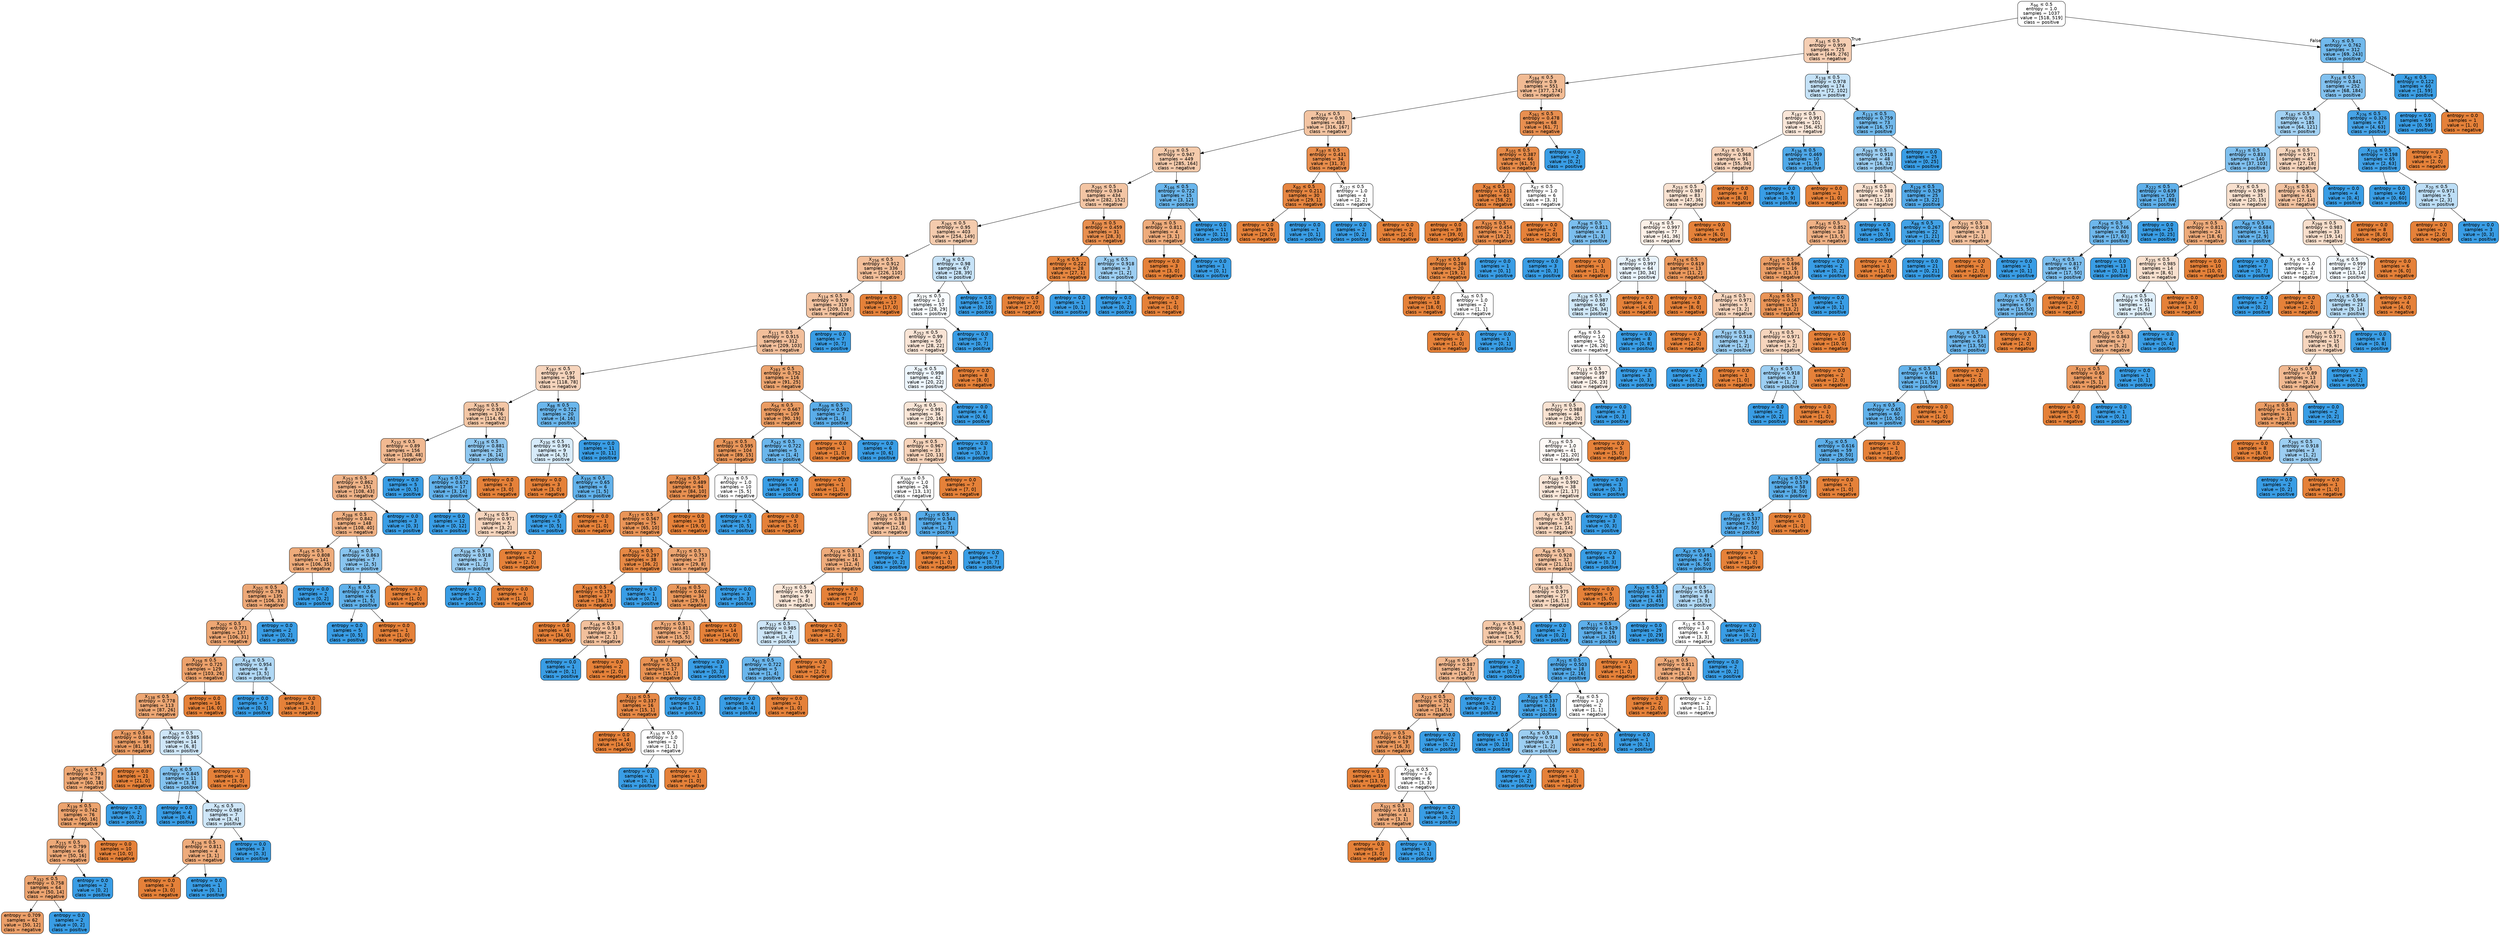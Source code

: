 digraph Tree {
node [shape=box, style="filled, rounded", color="black", fontname=helvetica] ;
edge [fontname=helvetica] ;
0 [label=<X<SUB>96</SUB> &le; 0.5<br/>entropy = 1.0<br/>samples = 1037<br/>value = [518, 519]<br/>class = positive>, fillcolor="#ffffff"] ;
1 [label=<X<SUB>341</SUB> &le; 0.5<br/>entropy = 0.959<br/>samples = 725<br/>value = [449, 276]<br/>class = negative>, fillcolor="#f5ceb3"] ;
0 -> 1 [labeldistance=2.5, labelangle=45, headlabel="True"] ;
2 [label=<X<SUB>184</SUB> &le; 0.5<br/>entropy = 0.9<br/>samples = 551<br/>value = [377, 174]<br/>class = negative>, fillcolor="#f1bb94"] ;
1 -> 2 ;
3 [label=<X<SUB>214</SUB> &le; 0.5<br/>entropy = 0.93<br/>samples = 483<br/>value = [316, 167]<br/>class = negative>, fillcolor="#f3c4a2"] ;
2 -> 3 ;
4 [label=<X<SUB>219</SUB> &le; 0.5<br/>entropy = 0.947<br/>samples = 449<br/>value = [285, 164]<br/>class = negative>, fillcolor="#f4caab"] ;
3 -> 4 ;
5 [label=<X<SUB>295</SUB> &le; 0.5<br/>entropy = 0.934<br/>samples = 434<br/>value = [282, 152]<br/>class = negative>, fillcolor="#f3c5a4"] ;
4 -> 5 ;
6 [label=<X<SUB>265</SUB> &le; 0.5<br/>entropy = 0.95<br/>samples = 403<br/>value = [254, 149]<br/>class = negative>, fillcolor="#f4cbad"] ;
5 -> 6 ;
7 [label=<X<SUB>256</SUB> &le; 0.5<br/>entropy = 0.912<br/>samples = 336<br/>value = [226, 110]<br/>class = negative>, fillcolor="#f2be99"] ;
6 -> 7 ;
8 [label=<X<SUB>114</SUB> &le; 0.5<br/>entropy = 0.929<br/>samples = 319<br/>value = [209, 110]<br/>class = negative>, fillcolor="#f3c3a1"] ;
7 -> 8 ;
9 [label=<X<SUB>111</SUB> &le; 0.5<br/>entropy = 0.915<br/>samples = 312<br/>value = [209, 103]<br/>class = negative>, fillcolor="#f2bf9b"] ;
8 -> 9 ;
10 [label=<X<SUB>187</SUB> &le; 0.5<br/>entropy = 0.97<br/>samples = 196<br/>value = [118, 78]<br/>class = negative>, fillcolor="#f6d4bc"] ;
9 -> 10 ;
11 [label=<X<SUB>260</SUB> &le; 0.5<br/>entropy = 0.936<br/>samples = 176<br/>value = [114, 62]<br/>class = negative>, fillcolor="#f3c6a5"] ;
10 -> 11 ;
12 [label=<X<SUB>232</SUB> &le; 0.5<br/>entropy = 0.89<br/>samples = 156<br/>value = [108, 48]<br/>class = negative>, fillcolor="#f1b991"] ;
11 -> 12 ;
13 [label=<X<SUB>253</SUB> &le; 0.5<br/>entropy = 0.862<br/>samples = 151<br/>value = [108, 43]<br/>class = negative>, fillcolor="#efb388"] ;
12 -> 13 ;
14 [label=<X<SUB>288</SUB> &le; 0.5<br/>entropy = 0.842<br/>samples = 148<br/>value = [108, 40]<br/>class = negative>, fillcolor="#efb082"] ;
13 -> 14 ;
15 [label=<X<SUB>145</SUB> &le; 0.5<br/>entropy = 0.808<br/>samples = 141<br/>value = [106, 35]<br/>class = negative>, fillcolor="#eeab7a"] ;
14 -> 15 ;
16 [label=<X<SUB>201</SUB> &le; 0.5<br/>entropy = 0.791<br/>samples = 139<br/>value = [106, 33]<br/>class = negative>, fillcolor="#eda877"] ;
15 -> 16 ;
17 [label=<X<SUB>202</SUB> &le; 0.5<br/>entropy = 0.771<br/>samples = 137<br/>value = [106, 31]<br/>class = negative>, fillcolor="#eda673"] ;
16 -> 17 ;
18 [label=<X<SUB>258</SUB> &le; 0.5<br/>entropy = 0.725<br/>samples = 129<br/>value = [103, 26]<br/>class = negative>, fillcolor="#eca16b"] ;
17 -> 18 ;
19 [label=<X<SUB>138</SUB> &le; 0.5<br/>entropy = 0.778<br/>samples = 113<br/>value = [87, 26]<br/>class = negative>, fillcolor="#eda774"] ;
18 -> 19 ;
20 [label=<X<SUB>182</SUB> &le; 0.5<br/>entropy = 0.684<br/>samples = 99<br/>value = [81, 18]<br/>class = negative>, fillcolor="#eb9d65"] ;
19 -> 20 ;
21 [label=<X<SUB>261</SUB> &le; 0.5<br/>entropy = 0.779<br/>samples = 78<br/>value = [60, 18]<br/>class = negative>, fillcolor="#eda774"] ;
20 -> 21 ;
22 [label=<X<SUB>139</SUB> &le; 0.5<br/>entropy = 0.742<br/>samples = 76<br/>value = [60, 16]<br/>class = negative>, fillcolor="#eca36e"] ;
21 -> 22 ;
23 [label=<X<SUB>215</SUB> &le; 0.5<br/>entropy = 0.799<br/>samples = 66<br/>value = [50, 16]<br/>class = negative>, fillcolor="#eda978"] ;
22 -> 23 ;
24 [label=<X<SUB>332</SUB> &le; 0.5<br/>entropy = 0.758<br/>samples = 64<br/>value = [50, 14]<br/>class = negative>, fillcolor="#eca470"] ;
23 -> 24 ;
25 [label=<entropy = 0.709<br/>samples = 62<br/>value = [50, 12]<br/>class = negative>, fillcolor="#eb9f69"] ;
24 -> 25 ;
26 [label=<entropy = 0.0<br/>samples = 2<br/>value = [0, 2]<br/>class = positive>, fillcolor="#399de5"] ;
24 -> 26 ;
27 [label=<entropy = 0.0<br/>samples = 2<br/>value = [0, 2]<br/>class = positive>, fillcolor="#399de5"] ;
23 -> 27 ;
28 [label=<entropy = 0.0<br/>samples = 10<br/>value = [10, 0]<br/>class = negative>, fillcolor="#e58139"] ;
22 -> 28 ;
29 [label=<entropy = 0.0<br/>samples = 2<br/>value = [0, 2]<br/>class = positive>, fillcolor="#399de5"] ;
21 -> 29 ;
30 [label=<entropy = 0.0<br/>samples = 21<br/>value = [21, 0]<br/>class = negative>, fillcolor="#e58139"] ;
20 -> 30 ;
31 [label=<X<SUB>262</SUB> &le; 0.5<br/>entropy = 0.985<br/>samples = 14<br/>value = [6, 8]<br/>class = positive>, fillcolor="#cee6f8"] ;
19 -> 31 ;
32 [label=<X<SUB>85</SUB> &le; 0.5<br/>entropy = 0.845<br/>samples = 11<br/>value = [3, 8]<br/>class = positive>, fillcolor="#83c2ef"] ;
31 -> 32 ;
33 [label=<entropy = 0.0<br/>samples = 4<br/>value = [0, 4]<br/>class = positive>, fillcolor="#399de5"] ;
32 -> 33 ;
34 [label=<X<SUB>0</SUB> &le; 0.5<br/>entropy = 0.985<br/>samples = 7<br/>value = [3, 4]<br/>class = positive>, fillcolor="#cee6f8"] ;
32 -> 34 ;
35 [label=<X<SUB>126</SUB> &le; 0.5<br/>entropy = 0.811<br/>samples = 4<br/>value = [3, 1]<br/>class = negative>, fillcolor="#eeab7b"] ;
34 -> 35 ;
36 [label=<entropy = 0.0<br/>samples = 3<br/>value = [3, 0]<br/>class = negative>, fillcolor="#e58139"] ;
35 -> 36 ;
37 [label=<entropy = 0.0<br/>samples = 1<br/>value = [0, 1]<br/>class = positive>, fillcolor="#399de5"] ;
35 -> 37 ;
38 [label=<entropy = 0.0<br/>samples = 3<br/>value = [0, 3]<br/>class = positive>, fillcolor="#399de5"] ;
34 -> 38 ;
39 [label=<entropy = 0.0<br/>samples = 3<br/>value = [3, 0]<br/>class = negative>, fillcolor="#e58139"] ;
31 -> 39 ;
40 [label=<entropy = 0.0<br/>samples = 16<br/>value = [16, 0]<br/>class = negative>, fillcolor="#e58139"] ;
18 -> 40 ;
41 [label=<X<SUB>14</SUB> &le; 0.5<br/>entropy = 0.954<br/>samples = 8<br/>value = [3, 5]<br/>class = positive>, fillcolor="#b0d8f5"] ;
17 -> 41 ;
42 [label=<entropy = 0.0<br/>samples = 5<br/>value = [0, 5]<br/>class = positive>, fillcolor="#399de5"] ;
41 -> 42 ;
43 [label=<entropy = 0.0<br/>samples = 3<br/>value = [3, 0]<br/>class = negative>, fillcolor="#e58139"] ;
41 -> 43 ;
44 [label=<entropy = 0.0<br/>samples = 2<br/>value = [0, 2]<br/>class = positive>, fillcolor="#399de5"] ;
16 -> 44 ;
45 [label=<entropy = 0.0<br/>samples = 2<br/>value = [0, 2]<br/>class = positive>, fillcolor="#399de5"] ;
15 -> 45 ;
46 [label=<X<SUB>180</SUB> &le; 0.5<br/>entropy = 0.863<br/>samples = 7<br/>value = [2, 5]<br/>class = positive>, fillcolor="#88c4ef"] ;
14 -> 46 ;
47 [label=<X<SUB>31</SUB> &le; 0.5<br/>entropy = 0.65<br/>samples = 6<br/>value = [1, 5]<br/>class = positive>, fillcolor="#61b1ea"] ;
46 -> 47 ;
48 [label=<entropy = 0.0<br/>samples = 5<br/>value = [0, 5]<br/>class = positive>, fillcolor="#399de5"] ;
47 -> 48 ;
49 [label=<entropy = 0.0<br/>samples = 1<br/>value = [1, 0]<br/>class = negative>, fillcolor="#e58139"] ;
47 -> 49 ;
50 [label=<entropy = 0.0<br/>samples = 1<br/>value = [1, 0]<br/>class = negative>, fillcolor="#e58139"] ;
46 -> 50 ;
51 [label=<entropy = 0.0<br/>samples = 3<br/>value = [0, 3]<br/>class = positive>, fillcolor="#399de5"] ;
13 -> 51 ;
52 [label=<entropy = 0.0<br/>samples = 5<br/>value = [0, 5]<br/>class = positive>, fillcolor="#399de5"] ;
12 -> 52 ;
53 [label=<X<SUB>118</SUB> &le; 0.5<br/>entropy = 0.881<br/>samples = 20<br/>value = [6, 14]<br/>class = positive>, fillcolor="#8ec7f0"] ;
11 -> 53 ;
54 [label=<X<SUB>243</SUB> &le; 0.5<br/>entropy = 0.672<br/>samples = 17<br/>value = [3, 14]<br/>class = positive>, fillcolor="#63b2eb"] ;
53 -> 54 ;
55 [label=<entropy = 0.0<br/>samples = 12<br/>value = [0, 12]<br/>class = positive>, fillcolor="#399de5"] ;
54 -> 55 ;
56 [label=<X<SUB>174</SUB> &le; 0.5<br/>entropy = 0.971<br/>samples = 5<br/>value = [3, 2]<br/>class = negative>, fillcolor="#f6d5bd"] ;
54 -> 56 ;
57 [label=<X<SUB>336</SUB> &le; 0.5<br/>entropy = 0.918<br/>samples = 3<br/>value = [1, 2]<br/>class = positive>, fillcolor="#9ccef2"] ;
56 -> 57 ;
58 [label=<entropy = 0.0<br/>samples = 2<br/>value = [0, 2]<br/>class = positive>, fillcolor="#399de5"] ;
57 -> 58 ;
59 [label=<entropy = 0.0<br/>samples = 1<br/>value = [1, 0]<br/>class = negative>, fillcolor="#e58139"] ;
57 -> 59 ;
60 [label=<entropy = 0.0<br/>samples = 2<br/>value = [2, 0]<br/>class = negative>, fillcolor="#e58139"] ;
56 -> 60 ;
61 [label=<entropy = 0.0<br/>samples = 3<br/>value = [3, 0]<br/>class = negative>, fillcolor="#e58139"] ;
53 -> 61 ;
62 [label=<X<SUB>88</SUB> &le; 0.5<br/>entropy = 0.722<br/>samples = 20<br/>value = [4, 16]<br/>class = positive>, fillcolor="#6ab6ec"] ;
10 -> 62 ;
63 [label=<X<SUB>230</SUB> &le; 0.5<br/>entropy = 0.991<br/>samples = 9<br/>value = [4, 5]<br/>class = positive>, fillcolor="#d7ebfa"] ;
62 -> 63 ;
64 [label=<entropy = 0.0<br/>samples = 3<br/>value = [3, 0]<br/>class = negative>, fillcolor="#e58139"] ;
63 -> 64 ;
65 [label=<X<SUB>335</SUB> &le; 0.5<br/>entropy = 0.65<br/>samples = 6<br/>value = [1, 5]<br/>class = positive>, fillcolor="#61b1ea"] ;
63 -> 65 ;
66 [label=<entropy = 0.0<br/>samples = 5<br/>value = [0, 5]<br/>class = positive>, fillcolor="#399de5"] ;
65 -> 66 ;
67 [label=<entropy = 0.0<br/>samples = 1<br/>value = [1, 0]<br/>class = negative>, fillcolor="#e58139"] ;
65 -> 67 ;
68 [label=<entropy = 0.0<br/>samples = 11<br/>value = [0, 11]<br/>class = positive>, fillcolor="#399de5"] ;
62 -> 68 ;
69 [label=<X<SUB>283</SUB> &le; 0.5<br/>entropy = 0.752<br/>samples = 116<br/>value = [91, 25]<br/>class = negative>, fillcolor="#eca46f"] ;
9 -> 69 ;
70 [label=<X<SUB>54</SUB> &le; 0.5<br/>entropy = 0.667<br/>samples = 109<br/>value = [90, 19]<br/>class = negative>, fillcolor="#ea9c63"] ;
69 -> 70 ;
71 [label=<X<SUB>183</SUB> &le; 0.5<br/>entropy = 0.595<br/>samples = 104<br/>value = [89, 15]<br/>class = negative>, fillcolor="#e9965a"] ;
70 -> 71 ;
72 [label=<X<SUB>258</SUB> &le; 0.5<br/>entropy = 0.489<br/>samples = 94<br/>value = [84, 10]<br/>class = negative>, fillcolor="#e89051"] ;
71 -> 72 ;
73 [label=<X<SUB>117</SUB> &le; 0.5<br/>entropy = 0.567<br/>samples = 75<br/>value = [65, 10]<br/>class = negative>, fillcolor="#e99457"] ;
72 -> 73 ;
74 [label=<X<SUB>250</SUB> &le; 0.5<br/>entropy = 0.297<br/>samples = 38<br/>value = [36, 2]<br/>class = negative>, fillcolor="#e68844"] ;
73 -> 74 ;
75 [label=<X<SUB>163</SUB> &le; 0.5<br/>entropy = 0.179<br/>samples = 37<br/>value = [36, 1]<br/>class = negative>, fillcolor="#e6843e"] ;
74 -> 75 ;
76 [label=<entropy = 0.0<br/>samples = 34<br/>value = [34, 0]<br/>class = negative>, fillcolor="#e58139"] ;
75 -> 76 ;
77 [label=<X<SUB>146</SUB> &le; 0.5<br/>entropy = 0.918<br/>samples = 3<br/>value = [2, 1]<br/>class = negative>, fillcolor="#f2c09c"] ;
75 -> 77 ;
78 [label=<entropy = 0.0<br/>samples = 1<br/>value = [0, 1]<br/>class = positive>, fillcolor="#399de5"] ;
77 -> 78 ;
79 [label=<entropy = 0.0<br/>samples = 2<br/>value = [2, 0]<br/>class = negative>, fillcolor="#e58139"] ;
77 -> 79 ;
80 [label=<entropy = 0.0<br/>samples = 1<br/>value = [0, 1]<br/>class = positive>, fillcolor="#399de5"] ;
74 -> 80 ;
81 [label=<X<SUB>172</SUB> &le; 0.5<br/>entropy = 0.753<br/>samples = 37<br/>value = [29, 8]<br/>class = negative>, fillcolor="#eca470"] ;
73 -> 81 ;
82 [label=<X<SUB>109</SUB> &le; 0.5<br/>entropy = 0.602<br/>samples = 34<br/>value = [29, 5]<br/>class = negative>, fillcolor="#e9975b"] ;
81 -> 82 ;
83 [label=<X<SUB>177</SUB> &le; 0.5<br/>entropy = 0.811<br/>samples = 20<br/>value = [15, 5]<br/>class = negative>, fillcolor="#eeab7b"] ;
82 -> 83 ;
84 [label=<X<SUB>38</SUB> &le; 0.5<br/>entropy = 0.523<br/>samples = 17<br/>value = [15, 2]<br/>class = negative>, fillcolor="#e89253"] ;
83 -> 84 ;
85 [label=<X<SUB>110</SUB> &le; 0.5<br/>entropy = 0.337<br/>samples = 16<br/>value = [15, 1]<br/>class = negative>, fillcolor="#e78946"] ;
84 -> 85 ;
86 [label=<entropy = 0.0<br/>samples = 14<br/>value = [14, 0]<br/>class = negative>, fillcolor="#e58139"] ;
85 -> 86 ;
87 [label=<X<SUB>130</SUB> &le; 0.5<br/>entropy = 1.0<br/>samples = 2<br/>value = [1, 1]<br/>class = negative>, fillcolor="#ffffff"] ;
85 -> 87 ;
88 [label=<entropy = 0.0<br/>samples = 1<br/>value = [0, 1]<br/>class = positive>, fillcolor="#399de5"] ;
87 -> 88 ;
89 [label=<entropy = 0.0<br/>samples = 1<br/>value = [1, 0]<br/>class = negative>, fillcolor="#e58139"] ;
87 -> 89 ;
90 [label=<entropy = 0.0<br/>samples = 1<br/>value = [0, 1]<br/>class = positive>, fillcolor="#399de5"] ;
84 -> 90 ;
91 [label=<entropy = 0.0<br/>samples = 3<br/>value = [0, 3]<br/>class = positive>, fillcolor="#399de5"] ;
83 -> 91 ;
92 [label=<entropy = 0.0<br/>samples = 14<br/>value = [14, 0]<br/>class = negative>, fillcolor="#e58139"] ;
82 -> 92 ;
93 [label=<entropy = 0.0<br/>samples = 3<br/>value = [0, 3]<br/>class = positive>, fillcolor="#399de5"] ;
81 -> 93 ;
94 [label=<entropy = 0.0<br/>samples = 19<br/>value = [19, 0]<br/>class = negative>, fillcolor="#e58139"] ;
72 -> 94 ;
95 [label=<X<SUB>270</SUB> &le; 0.5<br/>entropy = 1.0<br/>samples = 10<br/>value = [5, 5]<br/>class = negative>, fillcolor="#ffffff"] ;
71 -> 95 ;
96 [label=<entropy = 0.0<br/>samples = 5<br/>value = [0, 5]<br/>class = positive>, fillcolor="#399de5"] ;
95 -> 96 ;
97 [label=<entropy = 0.0<br/>samples = 5<br/>value = [5, 0]<br/>class = negative>, fillcolor="#e58139"] ;
95 -> 97 ;
98 [label=<X<SUB>242</SUB> &le; 0.5<br/>entropy = 0.722<br/>samples = 5<br/>value = [1, 4]<br/>class = positive>, fillcolor="#6ab6ec"] ;
70 -> 98 ;
99 [label=<entropy = 0.0<br/>samples = 4<br/>value = [0, 4]<br/>class = positive>, fillcolor="#399de5"] ;
98 -> 99 ;
100 [label=<entropy = 0.0<br/>samples = 1<br/>value = [1, 0]<br/>class = negative>, fillcolor="#e58139"] ;
98 -> 100 ;
101 [label=<X<SUB>109</SUB> &le; 0.5<br/>entropy = 0.592<br/>samples = 7<br/>value = [1, 6]<br/>class = positive>, fillcolor="#5aade9"] ;
69 -> 101 ;
102 [label=<entropy = 0.0<br/>samples = 1<br/>value = [1, 0]<br/>class = negative>, fillcolor="#e58139"] ;
101 -> 102 ;
103 [label=<entropy = 0.0<br/>samples = 6<br/>value = [0, 6]<br/>class = positive>, fillcolor="#399de5"] ;
101 -> 103 ;
104 [label=<entropy = 0.0<br/>samples = 7<br/>value = [0, 7]<br/>class = positive>, fillcolor="#399de5"] ;
8 -> 104 ;
105 [label=<entropy = 0.0<br/>samples = 17<br/>value = [17, 0]<br/>class = negative>, fillcolor="#e58139"] ;
7 -> 105 ;
106 [label=<X<SUB>38</SUB> &le; 0.5<br/>entropy = 0.98<br/>samples = 67<br/>value = [28, 39]<br/>class = positive>, fillcolor="#c7e3f8"] ;
6 -> 106 ;
107 [label=<X<SUB>175</SUB> &le; 0.5<br/>entropy = 1.0<br/>samples = 57<br/>value = [28, 29]<br/>class = positive>, fillcolor="#f8fcfe"] ;
106 -> 107 ;
108 [label=<X<SUB>252</SUB> &le; 0.5<br/>entropy = 0.99<br/>samples = 50<br/>value = [28, 22]<br/>class = negative>, fillcolor="#f9e4d5"] ;
107 -> 108 ;
109 [label=<X<SUB>26</SUB> &le; 0.5<br/>entropy = 0.998<br/>samples = 42<br/>value = [20, 22]<br/>class = positive>, fillcolor="#edf6fd"] ;
108 -> 109 ;
110 [label=<X<SUB>50</SUB> &le; 0.5<br/>entropy = 0.991<br/>samples = 36<br/>value = [20, 16]<br/>class = negative>, fillcolor="#fae6d7"] ;
109 -> 110 ;
111 [label=<X<SUB>139</SUB> &le; 0.5<br/>entropy = 0.967<br/>samples = 33<br/>value = [20, 13]<br/>class = negative>, fillcolor="#f6d3ba"] ;
110 -> 111 ;
112 [label=<X<SUB>300</SUB> &le; 0.5<br/>entropy = 1.0<br/>samples = 26<br/>value = [13, 13]<br/>class = negative>, fillcolor="#ffffff"] ;
111 -> 112 ;
113 [label=<X<SUB>226</SUB> &le; 0.5<br/>entropy = 0.918<br/>samples = 18<br/>value = [12, 6]<br/>class = negative>, fillcolor="#f2c09c"] ;
112 -> 113 ;
114 [label=<X<SUB>274</SUB> &le; 0.5<br/>entropy = 0.811<br/>samples = 16<br/>value = [12, 4]<br/>class = negative>, fillcolor="#eeab7b"] ;
113 -> 114 ;
115 [label=<X<SUB>222</SUB> &le; 0.5<br/>entropy = 0.991<br/>samples = 9<br/>value = [5, 4]<br/>class = negative>, fillcolor="#fae6d7"] ;
114 -> 115 ;
116 [label=<X<SUB>312</SUB> &le; 0.5<br/>entropy = 0.985<br/>samples = 7<br/>value = [3, 4]<br/>class = positive>, fillcolor="#cee6f8"] ;
115 -> 116 ;
117 [label=<X<SUB>91</SUB> &le; 0.5<br/>entropy = 0.722<br/>samples = 5<br/>value = [1, 4]<br/>class = positive>, fillcolor="#6ab6ec"] ;
116 -> 117 ;
118 [label=<entropy = 0.0<br/>samples = 4<br/>value = [0, 4]<br/>class = positive>, fillcolor="#399de5"] ;
117 -> 118 ;
119 [label=<entropy = 0.0<br/>samples = 1<br/>value = [1, 0]<br/>class = negative>, fillcolor="#e58139"] ;
117 -> 119 ;
120 [label=<entropy = 0.0<br/>samples = 2<br/>value = [2, 0]<br/>class = negative>, fillcolor="#e58139"] ;
116 -> 120 ;
121 [label=<entropy = 0.0<br/>samples = 2<br/>value = [2, 0]<br/>class = negative>, fillcolor="#e58139"] ;
115 -> 121 ;
122 [label=<entropy = 0.0<br/>samples = 7<br/>value = [7, 0]<br/>class = negative>, fillcolor="#e58139"] ;
114 -> 122 ;
123 [label=<entropy = 0.0<br/>samples = 2<br/>value = [0, 2]<br/>class = positive>, fillcolor="#399de5"] ;
113 -> 123 ;
124 [label=<X<SUB>127</SUB> &le; 0.5<br/>entropy = 0.544<br/>samples = 8<br/>value = [1, 7]<br/>class = positive>, fillcolor="#55abe9"] ;
112 -> 124 ;
125 [label=<entropy = 0.0<br/>samples = 1<br/>value = [1, 0]<br/>class = negative>, fillcolor="#e58139"] ;
124 -> 125 ;
126 [label=<entropy = 0.0<br/>samples = 7<br/>value = [0, 7]<br/>class = positive>, fillcolor="#399de5"] ;
124 -> 126 ;
127 [label=<entropy = 0.0<br/>samples = 7<br/>value = [7, 0]<br/>class = negative>, fillcolor="#e58139"] ;
111 -> 127 ;
128 [label=<entropy = 0.0<br/>samples = 3<br/>value = [0, 3]<br/>class = positive>, fillcolor="#399de5"] ;
110 -> 128 ;
129 [label=<entropy = 0.0<br/>samples = 6<br/>value = [0, 6]<br/>class = positive>, fillcolor="#399de5"] ;
109 -> 129 ;
130 [label=<entropy = 0.0<br/>samples = 8<br/>value = [8, 0]<br/>class = negative>, fillcolor="#e58139"] ;
108 -> 130 ;
131 [label=<entropy = 0.0<br/>samples = 7<br/>value = [0, 7]<br/>class = positive>, fillcolor="#399de5"] ;
107 -> 131 ;
132 [label=<entropy = 0.0<br/>samples = 10<br/>value = [0, 10]<br/>class = positive>, fillcolor="#399de5"] ;
106 -> 132 ;
133 [label=<X<SUB>100</SUB> &le; 0.5<br/>entropy = 0.459<br/>samples = 31<br/>value = [28, 3]<br/>class = negative>, fillcolor="#e88e4e"] ;
5 -> 133 ;
134 [label=<X<SUB>10</SUB> &le; 0.5<br/>entropy = 0.222<br/>samples = 28<br/>value = [27, 1]<br/>class = negative>, fillcolor="#e68640"] ;
133 -> 134 ;
135 [label=<entropy = 0.0<br/>samples = 27<br/>value = [27, 0]<br/>class = negative>, fillcolor="#e58139"] ;
134 -> 135 ;
136 [label=<entropy = 0.0<br/>samples = 1<br/>value = [0, 1]<br/>class = positive>, fillcolor="#399de5"] ;
134 -> 136 ;
137 [label=<X<SUB>130</SUB> &le; 0.5<br/>entropy = 0.918<br/>samples = 3<br/>value = [1, 2]<br/>class = positive>, fillcolor="#9ccef2"] ;
133 -> 137 ;
138 [label=<entropy = 0.0<br/>samples = 2<br/>value = [0, 2]<br/>class = positive>, fillcolor="#399de5"] ;
137 -> 138 ;
139 [label=<entropy = 0.0<br/>samples = 1<br/>value = [1, 0]<br/>class = negative>, fillcolor="#e58139"] ;
137 -> 139 ;
140 [label=<X<SUB>146</SUB> &le; 0.5<br/>entropy = 0.722<br/>samples = 15<br/>value = [3, 12]<br/>class = positive>, fillcolor="#6ab6ec"] ;
4 -> 140 ;
141 [label=<X<SUB>286</SUB> &le; 0.5<br/>entropy = 0.811<br/>samples = 4<br/>value = [3, 1]<br/>class = negative>, fillcolor="#eeab7b"] ;
140 -> 141 ;
142 [label=<entropy = 0.0<br/>samples = 3<br/>value = [3, 0]<br/>class = negative>, fillcolor="#e58139"] ;
141 -> 142 ;
143 [label=<entropy = 0.0<br/>samples = 1<br/>value = [0, 1]<br/>class = positive>, fillcolor="#399de5"] ;
141 -> 143 ;
144 [label=<entropy = 0.0<br/>samples = 11<br/>value = [0, 11]<br/>class = positive>, fillcolor="#399de5"] ;
140 -> 144 ;
145 [label=<X<SUB>187</SUB> &le; 0.5<br/>entropy = 0.431<br/>samples = 34<br/>value = [31, 3]<br/>class = negative>, fillcolor="#e88d4c"] ;
3 -> 145 ;
146 [label=<X<SUB>80</SUB> &le; 0.5<br/>entropy = 0.211<br/>samples = 30<br/>value = [29, 1]<br/>class = negative>, fillcolor="#e68540"] ;
145 -> 146 ;
147 [label=<entropy = 0.0<br/>samples = 29<br/>value = [29, 0]<br/>class = negative>, fillcolor="#e58139"] ;
146 -> 147 ;
148 [label=<entropy = 0.0<br/>samples = 1<br/>value = [0, 1]<br/>class = positive>, fillcolor="#399de5"] ;
146 -> 148 ;
149 [label=<X<SUB>127</SUB> &le; 0.5<br/>entropy = 1.0<br/>samples = 4<br/>value = [2, 2]<br/>class = negative>, fillcolor="#ffffff"] ;
145 -> 149 ;
150 [label=<entropy = 0.0<br/>samples = 2<br/>value = [0, 2]<br/>class = positive>, fillcolor="#399de5"] ;
149 -> 150 ;
151 [label=<entropy = 0.0<br/>samples = 2<br/>value = [2, 0]<br/>class = negative>, fillcolor="#e58139"] ;
149 -> 151 ;
152 [label=<X<SUB>261</SUB> &le; 0.5<br/>entropy = 0.478<br/>samples = 68<br/>value = [61, 7]<br/>class = negative>, fillcolor="#e88f50"] ;
2 -> 152 ;
153 [label=<X<SUB>101</SUB> &le; 0.5<br/>entropy = 0.387<br/>samples = 66<br/>value = [61, 5]<br/>class = negative>, fillcolor="#e78b49"] ;
152 -> 153 ;
154 [label=<X<SUB>26</SUB> &le; 0.5<br/>entropy = 0.211<br/>samples = 60<br/>value = [58, 2]<br/>class = negative>, fillcolor="#e68540"] ;
153 -> 154 ;
155 [label=<entropy = 0.0<br/>samples = 39<br/>value = [39, 0]<br/>class = negative>, fillcolor="#e58139"] ;
154 -> 155 ;
156 [label=<X<SUB>325</SUB> &le; 0.5<br/>entropy = 0.454<br/>samples = 21<br/>value = [19, 2]<br/>class = negative>, fillcolor="#e88e4e"] ;
154 -> 156 ;
157 [label=<X<SUB>197</SUB> &le; 0.5<br/>entropy = 0.286<br/>samples = 20<br/>value = [19, 1]<br/>class = negative>, fillcolor="#e68843"] ;
156 -> 157 ;
158 [label=<entropy = 0.0<br/>samples = 18<br/>value = [18, 0]<br/>class = negative>, fillcolor="#e58139"] ;
157 -> 158 ;
159 [label=<X<SUB>60</SUB> &le; 0.5<br/>entropy = 1.0<br/>samples = 2<br/>value = [1, 1]<br/>class = negative>, fillcolor="#ffffff"] ;
157 -> 159 ;
160 [label=<entropy = 0.0<br/>samples = 1<br/>value = [1, 0]<br/>class = negative>, fillcolor="#e58139"] ;
159 -> 160 ;
161 [label=<entropy = 0.0<br/>samples = 1<br/>value = [0, 1]<br/>class = positive>, fillcolor="#399de5"] ;
159 -> 161 ;
162 [label=<entropy = 0.0<br/>samples = 1<br/>value = [0, 1]<br/>class = positive>, fillcolor="#399de5"] ;
156 -> 162 ;
163 [label=<X<SUB>67</SUB> &le; 0.5<br/>entropy = 1.0<br/>samples = 6<br/>value = [3, 3]<br/>class = negative>, fillcolor="#ffffff"] ;
153 -> 163 ;
164 [label=<entropy = 0.0<br/>samples = 2<br/>value = [2, 0]<br/>class = negative>, fillcolor="#e58139"] ;
163 -> 164 ;
165 [label=<X<SUB>298</SUB> &le; 0.5<br/>entropy = 0.811<br/>samples = 4<br/>value = [1, 3]<br/>class = positive>, fillcolor="#7bbeee"] ;
163 -> 165 ;
166 [label=<entropy = 0.0<br/>samples = 3<br/>value = [0, 3]<br/>class = positive>, fillcolor="#399de5"] ;
165 -> 166 ;
167 [label=<entropy = 0.0<br/>samples = 1<br/>value = [1, 0]<br/>class = negative>, fillcolor="#e58139"] ;
165 -> 167 ;
168 [label=<entropy = 0.0<br/>samples = 2<br/>value = [0, 2]<br/>class = positive>, fillcolor="#399de5"] ;
152 -> 168 ;
169 [label=<X<SUB>138</SUB> &le; 0.5<br/>entropy = 0.978<br/>samples = 174<br/>value = [72, 102]<br/>class = positive>, fillcolor="#c5e2f7"] ;
1 -> 169 ;
170 [label=<X<SUB>187</SUB> &le; 0.5<br/>entropy = 0.991<br/>samples = 101<br/>value = [56, 45]<br/>class = negative>, fillcolor="#fae6d8"] ;
169 -> 170 ;
171 [label=<X<SUB>37</SUB> &le; 0.5<br/>entropy = 0.968<br/>samples = 91<br/>value = [55, 36]<br/>class = negative>, fillcolor="#f6d3bb"] ;
170 -> 171 ;
172 [label=<X<SUB>253</SUB> &le; 0.5<br/>entropy = 0.987<br/>samples = 83<br/>value = [47, 36]<br/>class = negative>, fillcolor="#f9e2d1"] ;
171 -> 172 ;
173 [label=<X<SUB>158</SUB> &le; 0.5<br/>entropy = 0.997<br/>samples = 77<br/>value = [41, 36]<br/>class = negative>, fillcolor="#fcf0e7"] ;
172 -> 173 ;
174 [label=<X<SUB>240</SUB> &le; 0.5<br/>entropy = 0.997<br/>samples = 64<br/>value = [30, 34]<br/>class = positive>, fillcolor="#e8f3fc"] ;
173 -> 174 ;
175 [label=<X<SUB>128</SUB> &le; 0.5<br/>entropy = 0.987<br/>samples = 60<br/>value = [26, 34]<br/>class = positive>, fillcolor="#d0e8f9"] ;
174 -> 175 ;
176 [label=<X<SUB>89</SUB> &le; 0.5<br/>entropy = 1.0<br/>samples = 52<br/>value = [26, 26]<br/>class = negative>, fillcolor="#ffffff"] ;
175 -> 176 ;
177 [label=<X<SUB>113</SUB> &le; 0.5<br/>entropy = 0.997<br/>samples = 49<br/>value = [26, 23]<br/>class = negative>, fillcolor="#fcf0e8"] ;
176 -> 177 ;
178 [label=<X<SUB>271</SUB> &le; 0.5<br/>entropy = 0.988<br/>samples = 46<br/>value = [26, 20]<br/>class = negative>, fillcolor="#f9e2d1"] ;
177 -> 178 ;
179 [label=<X<SUB>319</SUB> &le; 0.5<br/>entropy = 1.0<br/>samples = 41<br/>value = [21, 20]<br/>class = negative>, fillcolor="#fef9f6"] ;
178 -> 179 ;
180 [label=<X<SUB>340</SUB> &le; 0.5<br/>entropy = 0.992<br/>samples = 38<br/>value = [21, 17]<br/>class = negative>, fillcolor="#fae7d9"] ;
179 -> 180 ;
181 [label=<X<SUB>0</SUB> &le; 0.5<br/>entropy = 0.971<br/>samples = 35<br/>value = [21, 14]<br/>class = negative>, fillcolor="#f6d5bd"] ;
180 -> 181 ;
182 [label=<X<SUB>69</SUB> &le; 0.5<br/>entropy = 0.928<br/>samples = 32<br/>value = [21, 11]<br/>class = negative>, fillcolor="#f3c3a1"] ;
181 -> 182 ;
183 [label=<X<SUB>116</SUB> &le; 0.5<br/>entropy = 0.975<br/>samples = 27<br/>value = [16, 11]<br/>class = negative>, fillcolor="#f7d8c1"] ;
182 -> 183 ;
184 [label=<X<SUB>33</SUB> &le; 0.5<br/>entropy = 0.943<br/>samples = 25<br/>value = [16, 9]<br/>class = negative>, fillcolor="#f4c8a8"] ;
183 -> 184 ;
185 [label=<X<SUB>168</SUB> &le; 0.5<br/>entropy = 0.887<br/>samples = 23<br/>value = [16, 7]<br/>class = negative>, fillcolor="#f0b890"] ;
184 -> 185 ;
186 [label=<X<SUB>223</SUB> &le; 0.5<br/>entropy = 0.792<br/>samples = 21<br/>value = [16, 5]<br/>class = negative>, fillcolor="#eda877"] ;
185 -> 186 ;
187 [label=<X<SUB>101</SUB> &le; 0.5<br/>entropy = 0.629<br/>samples = 19<br/>value = [16, 3]<br/>class = negative>, fillcolor="#ea995e"] ;
186 -> 187 ;
188 [label=<entropy = 0.0<br/>samples = 13<br/>value = [13, 0]<br/>class = negative>, fillcolor="#e58139"] ;
187 -> 188 ;
189 [label=<X<SUB>106</SUB> &le; 0.5<br/>entropy = 1.0<br/>samples = 6<br/>value = [3, 3]<br/>class = negative>, fillcolor="#ffffff"] ;
187 -> 189 ;
190 [label=<X<SUB>321</SUB> &le; 0.5<br/>entropy = 0.811<br/>samples = 4<br/>value = [3, 1]<br/>class = negative>, fillcolor="#eeab7b"] ;
189 -> 190 ;
191 [label=<entropy = 0.0<br/>samples = 3<br/>value = [3, 0]<br/>class = negative>, fillcolor="#e58139"] ;
190 -> 191 ;
192 [label=<entropy = 0.0<br/>samples = 1<br/>value = [0, 1]<br/>class = positive>, fillcolor="#399de5"] ;
190 -> 192 ;
193 [label=<entropy = 0.0<br/>samples = 2<br/>value = [0, 2]<br/>class = positive>, fillcolor="#399de5"] ;
189 -> 193 ;
194 [label=<entropy = 0.0<br/>samples = 2<br/>value = [0, 2]<br/>class = positive>, fillcolor="#399de5"] ;
186 -> 194 ;
195 [label=<entropy = 0.0<br/>samples = 2<br/>value = [0, 2]<br/>class = positive>, fillcolor="#399de5"] ;
185 -> 195 ;
196 [label=<entropy = 0.0<br/>samples = 2<br/>value = [0, 2]<br/>class = positive>, fillcolor="#399de5"] ;
184 -> 196 ;
197 [label=<entropy = 0.0<br/>samples = 2<br/>value = [0, 2]<br/>class = positive>, fillcolor="#399de5"] ;
183 -> 197 ;
198 [label=<entropy = 0.0<br/>samples = 5<br/>value = [5, 0]<br/>class = negative>, fillcolor="#e58139"] ;
182 -> 198 ;
199 [label=<entropy = 0.0<br/>samples = 3<br/>value = [0, 3]<br/>class = positive>, fillcolor="#399de5"] ;
181 -> 199 ;
200 [label=<entropy = 0.0<br/>samples = 3<br/>value = [0, 3]<br/>class = positive>, fillcolor="#399de5"] ;
180 -> 200 ;
201 [label=<entropy = 0.0<br/>samples = 3<br/>value = [0, 3]<br/>class = positive>, fillcolor="#399de5"] ;
179 -> 201 ;
202 [label=<entropy = 0.0<br/>samples = 5<br/>value = [5, 0]<br/>class = negative>, fillcolor="#e58139"] ;
178 -> 202 ;
203 [label=<entropy = 0.0<br/>samples = 3<br/>value = [0, 3]<br/>class = positive>, fillcolor="#399de5"] ;
177 -> 203 ;
204 [label=<entropy = 0.0<br/>samples = 3<br/>value = [0, 3]<br/>class = positive>, fillcolor="#399de5"] ;
176 -> 204 ;
205 [label=<entropy = 0.0<br/>samples = 8<br/>value = [0, 8]<br/>class = positive>, fillcolor="#399de5"] ;
175 -> 205 ;
206 [label=<entropy = 0.0<br/>samples = 4<br/>value = [4, 0]<br/>class = negative>, fillcolor="#e58139"] ;
174 -> 206 ;
207 [label=<X<SUB>174</SUB> &le; 0.5<br/>entropy = 0.619<br/>samples = 13<br/>value = [11, 2]<br/>class = negative>, fillcolor="#ea985d"] ;
173 -> 207 ;
208 [label=<entropy = 0.0<br/>samples = 8<br/>value = [8, 0]<br/>class = negative>, fillcolor="#e58139"] ;
207 -> 208 ;
209 [label=<X<SUB>148</SUB> &le; 0.5<br/>entropy = 0.971<br/>samples = 5<br/>value = [3, 2]<br/>class = negative>, fillcolor="#f6d5bd"] ;
207 -> 209 ;
210 [label=<entropy = 0.0<br/>samples = 2<br/>value = [2, 0]<br/>class = negative>, fillcolor="#e58139"] ;
209 -> 210 ;
211 [label=<X<SUB>197</SUB> &le; 0.5<br/>entropy = 0.918<br/>samples = 3<br/>value = [1, 2]<br/>class = positive>, fillcolor="#9ccef2"] ;
209 -> 211 ;
212 [label=<entropy = 0.0<br/>samples = 2<br/>value = [0, 2]<br/>class = positive>, fillcolor="#399de5"] ;
211 -> 212 ;
213 [label=<entropy = 0.0<br/>samples = 1<br/>value = [1, 0]<br/>class = negative>, fillcolor="#e58139"] ;
211 -> 213 ;
214 [label=<entropy = 0.0<br/>samples = 6<br/>value = [6, 0]<br/>class = negative>, fillcolor="#e58139"] ;
172 -> 214 ;
215 [label=<entropy = 0.0<br/>samples = 8<br/>value = [8, 0]<br/>class = negative>, fillcolor="#e58139"] ;
171 -> 215 ;
216 [label=<X<SUB>136</SUB> &le; 0.5<br/>entropy = 0.469<br/>samples = 10<br/>value = [1, 9]<br/>class = positive>, fillcolor="#4fa8e8"] ;
170 -> 216 ;
217 [label=<entropy = 0.0<br/>samples = 9<br/>value = [0, 9]<br/>class = positive>, fillcolor="#399de5"] ;
216 -> 217 ;
218 [label=<entropy = 0.0<br/>samples = 1<br/>value = [1, 0]<br/>class = negative>, fillcolor="#e58139"] ;
216 -> 218 ;
219 [label=<X<SUB>113</SUB> &le; 0.5<br/>entropy = 0.759<br/>samples = 73<br/>value = [16, 57]<br/>class = positive>, fillcolor="#71b9ec"] ;
169 -> 219 ;
220 [label=<X<SUB>293</SUB> &le; 0.5<br/>entropy = 0.918<br/>samples = 48<br/>value = [16, 32]<br/>class = positive>, fillcolor="#9ccef2"] ;
219 -> 220 ;
221 [label=<X<SUB>313</SUB> &le; 0.5<br/>entropy = 0.988<br/>samples = 23<br/>value = [13, 10]<br/>class = negative>, fillcolor="#f9e2d1"] ;
220 -> 221 ;
222 [label=<X<SUB>141</SUB> &le; 0.5<br/>entropy = 0.852<br/>samples = 18<br/>value = [13, 5]<br/>class = negative>, fillcolor="#efb185"] ;
221 -> 222 ;
223 [label=<X<SUB>241</SUB> &le; 0.5<br/>entropy = 0.696<br/>samples = 16<br/>value = [13, 3]<br/>class = negative>, fillcolor="#eb9e67"] ;
222 -> 223 ;
224 [label=<X<SUB>270</SUB> &le; 0.5<br/>entropy = 0.567<br/>samples = 15<br/>value = [13, 2]<br/>class = negative>, fillcolor="#e99457"] ;
223 -> 224 ;
225 [label=<X<SUB>133</SUB> &le; 0.5<br/>entropy = 0.971<br/>samples = 5<br/>value = [3, 2]<br/>class = negative>, fillcolor="#f6d5bd"] ;
224 -> 225 ;
226 [label=<X<SUB>17</SUB> &le; 0.5<br/>entropy = 0.918<br/>samples = 3<br/>value = [1, 2]<br/>class = positive>, fillcolor="#9ccef2"] ;
225 -> 226 ;
227 [label=<entropy = 0.0<br/>samples = 2<br/>value = [0, 2]<br/>class = positive>, fillcolor="#399de5"] ;
226 -> 227 ;
228 [label=<entropy = 0.0<br/>samples = 1<br/>value = [1, 0]<br/>class = negative>, fillcolor="#e58139"] ;
226 -> 228 ;
229 [label=<entropy = 0.0<br/>samples = 2<br/>value = [2, 0]<br/>class = negative>, fillcolor="#e58139"] ;
225 -> 229 ;
230 [label=<entropy = 0.0<br/>samples = 10<br/>value = [10, 0]<br/>class = negative>, fillcolor="#e58139"] ;
224 -> 230 ;
231 [label=<entropy = 0.0<br/>samples = 1<br/>value = [0, 1]<br/>class = positive>, fillcolor="#399de5"] ;
223 -> 231 ;
232 [label=<entropy = 0.0<br/>samples = 2<br/>value = [0, 2]<br/>class = positive>, fillcolor="#399de5"] ;
222 -> 232 ;
233 [label=<entropy = 0.0<br/>samples = 5<br/>value = [0, 5]<br/>class = positive>, fillcolor="#399de5"] ;
221 -> 233 ;
234 [label=<X<SUB>129</SUB> &le; 0.5<br/>entropy = 0.529<br/>samples = 25<br/>value = [3, 22]<br/>class = positive>, fillcolor="#54aae9"] ;
220 -> 234 ;
235 [label=<X<SUB>88</SUB> &le; 0.5<br/>entropy = 0.267<br/>samples = 22<br/>value = [1, 21]<br/>class = positive>, fillcolor="#42a2e6"] ;
234 -> 235 ;
236 [label=<entropy = 0.0<br/>samples = 1<br/>value = [1, 0]<br/>class = negative>, fillcolor="#e58139"] ;
235 -> 236 ;
237 [label=<entropy = 0.0<br/>samples = 21<br/>value = [0, 21]<br/>class = positive>, fillcolor="#399de5"] ;
235 -> 237 ;
238 [label=<X<SUB>231</SUB> &le; 0.5<br/>entropy = 0.918<br/>samples = 3<br/>value = [2, 1]<br/>class = negative>, fillcolor="#f2c09c"] ;
234 -> 238 ;
239 [label=<entropy = 0.0<br/>samples = 2<br/>value = [2, 0]<br/>class = negative>, fillcolor="#e58139"] ;
238 -> 239 ;
240 [label=<entropy = 0.0<br/>samples = 1<br/>value = [0, 1]<br/>class = positive>, fillcolor="#399de5"] ;
238 -> 240 ;
241 [label=<entropy = 0.0<br/>samples = 25<br/>value = [0, 25]<br/>class = positive>, fillcolor="#399de5"] ;
219 -> 241 ;
242 [label=<X<SUB>72</SUB> &le; 0.5<br/>entropy = 0.762<br/>samples = 312<br/>value = [69, 243]<br/>class = positive>, fillcolor="#71b9ec"] ;
0 -> 242 [labeldistance=2.5, labelangle=-45, headlabel="False"] ;
243 [label=<X<SUB>316</SUB> &le; 0.5<br/>entropy = 0.841<br/>samples = 252<br/>value = [68, 184]<br/>class = positive>, fillcolor="#82c1ef"] ;
242 -> 243 ;
244 [label=<X<SUB>182</SUB> &le; 0.5<br/>entropy = 0.93<br/>samples = 185<br/>value = [64, 121]<br/>class = positive>, fillcolor="#a2d1f3"] ;
243 -> 244 ;
245 [label=<X<SUB>312</SUB> &le; 0.5<br/>entropy = 0.833<br/>samples = 140<br/>value = [37, 103]<br/>class = positive>, fillcolor="#80c0ee"] ;
244 -> 245 ;
246 [label=<X<SUB>222</SUB> &le; 0.5<br/>entropy = 0.639<br/>samples = 105<br/>value = [17, 88]<br/>class = positive>, fillcolor="#5fb0ea"] ;
245 -> 246 ;
247 [label=<X<SUB>258</SUB> &le; 0.5<br/>entropy = 0.746<br/>samples = 80<br/>value = [17, 63]<br/>class = positive>, fillcolor="#6eb7ec"] ;
246 -> 247 ;
248 [label=<X<SUB>51</SUB> &le; 0.5<br/>entropy = 0.817<br/>samples = 67<br/>value = [17, 50]<br/>class = positive>, fillcolor="#7cbeee"] ;
247 -> 248 ;
249 [label=<X<SUB>77</SUB> &le; 0.5<br/>entropy = 0.779<br/>samples = 65<br/>value = [15, 50]<br/>class = positive>, fillcolor="#74baed"] ;
248 -> 249 ;
250 [label=<X<SUB>95</SUB> &le; 0.5<br/>entropy = 0.734<br/>samples = 63<br/>value = [13, 50]<br/>class = positive>, fillcolor="#6cb6ec"] ;
249 -> 250 ;
251 [label=<X<SUB>46</SUB> &le; 0.5<br/>entropy = 0.681<br/>samples = 61<br/>value = [11, 50]<br/>class = positive>, fillcolor="#65b3eb"] ;
250 -> 251 ;
252 [label=<X<SUB>73</SUB> &le; 0.5<br/>entropy = 0.65<br/>samples = 60<br/>value = [10, 50]<br/>class = positive>, fillcolor="#61b1ea"] ;
251 -> 252 ;
253 [label=<X<SUB>20</SUB> &le; 0.5<br/>entropy = 0.616<br/>samples = 59<br/>value = [9, 50]<br/>class = positive>, fillcolor="#5dafea"] ;
252 -> 253 ;
254 [label=<X<SUB>126</SUB> &le; 0.5<br/>entropy = 0.579<br/>samples = 58<br/>value = [8, 50]<br/>class = positive>, fillcolor="#59ade9"] ;
253 -> 254 ;
255 [label=<X<SUB>186</SUB> &le; 0.5<br/>entropy = 0.537<br/>samples = 57<br/>value = [7, 50]<br/>class = positive>, fillcolor="#55abe9"] ;
254 -> 255 ;
256 [label=<X<SUB>67</SUB> &le; 0.5<br/>entropy = 0.491<br/>samples = 56<br/>value = [6, 50]<br/>class = positive>, fillcolor="#51a9e8"] ;
255 -> 256 ;
257 [label=<X<SUB>292</SUB> &le; 0.5<br/>entropy = 0.337<br/>samples = 48<br/>value = [3, 45]<br/>class = positive>, fillcolor="#46a4e7"] ;
256 -> 257 ;
258 [label=<X<SUB>111</SUB> &le; 0.5<br/>entropy = 0.629<br/>samples = 19<br/>value = [3, 16]<br/>class = positive>, fillcolor="#5eafea"] ;
257 -> 258 ;
259 [label=<X<SUB>251</SUB> &le; 0.5<br/>entropy = 0.503<br/>samples = 18<br/>value = [2, 16]<br/>class = positive>, fillcolor="#52a9e8"] ;
258 -> 259 ;
260 [label=<X<SUB>304</SUB> &le; 0.5<br/>entropy = 0.337<br/>samples = 16<br/>value = [1, 15]<br/>class = positive>, fillcolor="#46a4e7"] ;
259 -> 260 ;
261 [label=<entropy = 0.0<br/>samples = 13<br/>value = [0, 13]<br/>class = positive>, fillcolor="#399de5"] ;
260 -> 261 ;
262 [label=<X<SUB>0</SUB> &le; 0.5<br/>entropy = 0.918<br/>samples = 3<br/>value = [1, 2]<br/>class = positive>, fillcolor="#9ccef2"] ;
260 -> 262 ;
263 [label=<entropy = 0.0<br/>samples = 2<br/>value = [0, 2]<br/>class = positive>, fillcolor="#399de5"] ;
262 -> 263 ;
264 [label=<entropy = 0.0<br/>samples = 1<br/>value = [1, 0]<br/>class = negative>, fillcolor="#e58139"] ;
262 -> 264 ;
265 [label=<X<SUB>88</SUB> &le; 0.5<br/>entropy = 1.0<br/>samples = 2<br/>value = [1, 1]<br/>class = negative>, fillcolor="#ffffff"] ;
259 -> 265 ;
266 [label=<entropy = 0.0<br/>samples = 1<br/>value = [1, 0]<br/>class = negative>, fillcolor="#e58139"] ;
265 -> 266 ;
267 [label=<entropy = 0.0<br/>samples = 1<br/>value = [0, 1]<br/>class = positive>, fillcolor="#399de5"] ;
265 -> 267 ;
268 [label=<entropy = 0.0<br/>samples = 1<br/>value = [1, 0]<br/>class = negative>, fillcolor="#e58139"] ;
258 -> 268 ;
269 [label=<entropy = 0.0<br/>samples = 29<br/>value = [0, 29]<br/>class = positive>, fillcolor="#399de5"] ;
257 -> 269 ;
270 [label=<X<SUB>194</SUB> &le; 0.5<br/>entropy = 0.954<br/>samples = 8<br/>value = [3, 5]<br/>class = positive>, fillcolor="#b0d8f5"] ;
256 -> 270 ;
271 [label=<X<SUB>11</SUB> &le; 0.5<br/>entropy = 1.0<br/>samples = 6<br/>value = [3, 3]<br/>class = negative>, fillcolor="#ffffff"] ;
270 -> 271 ;
272 [label=<X<SUB>341</SUB> &le; 0.5<br/>entropy = 0.811<br/>samples = 4<br/>value = [3, 1]<br/>class = negative>, fillcolor="#eeab7b"] ;
271 -> 272 ;
273 [label=<entropy = 0.0<br/>samples = 2<br/>value = [2, 0]<br/>class = negative>, fillcolor="#e58139"] ;
272 -> 273 ;
274 [label=<entropy = 1.0<br/>samples = 2<br/>value = [1, 1]<br/>class = negative>, fillcolor="#ffffff"] ;
272 -> 274 ;
275 [label=<entropy = 0.0<br/>samples = 2<br/>value = [0, 2]<br/>class = positive>, fillcolor="#399de5"] ;
271 -> 275 ;
276 [label=<entropy = 0.0<br/>samples = 2<br/>value = [0, 2]<br/>class = positive>, fillcolor="#399de5"] ;
270 -> 276 ;
277 [label=<entropy = 0.0<br/>samples = 1<br/>value = [1, 0]<br/>class = negative>, fillcolor="#e58139"] ;
255 -> 277 ;
278 [label=<entropy = 0.0<br/>samples = 1<br/>value = [1, 0]<br/>class = negative>, fillcolor="#e58139"] ;
254 -> 278 ;
279 [label=<entropy = 0.0<br/>samples = 1<br/>value = [1, 0]<br/>class = negative>, fillcolor="#e58139"] ;
253 -> 279 ;
280 [label=<entropy = 0.0<br/>samples = 1<br/>value = [1, 0]<br/>class = negative>, fillcolor="#e58139"] ;
252 -> 280 ;
281 [label=<entropy = 0.0<br/>samples = 1<br/>value = [1, 0]<br/>class = negative>, fillcolor="#e58139"] ;
251 -> 281 ;
282 [label=<entropy = 0.0<br/>samples = 2<br/>value = [2, 0]<br/>class = negative>, fillcolor="#e58139"] ;
250 -> 282 ;
283 [label=<entropy = 0.0<br/>samples = 2<br/>value = [2, 0]<br/>class = negative>, fillcolor="#e58139"] ;
249 -> 283 ;
284 [label=<entropy = 0.0<br/>samples = 2<br/>value = [2, 0]<br/>class = negative>, fillcolor="#e58139"] ;
248 -> 284 ;
285 [label=<entropy = 0.0<br/>samples = 13<br/>value = [0, 13]<br/>class = positive>, fillcolor="#399de5"] ;
247 -> 285 ;
286 [label=<entropy = 0.0<br/>samples = 25<br/>value = [0, 25]<br/>class = positive>, fillcolor="#399de5"] ;
246 -> 286 ;
287 [label=<X<SUB>71</SUB> &le; 0.5<br/>entropy = 0.985<br/>samples = 35<br/>value = [20, 15]<br/>class = negative>, fillcolor="#f8e0ce"] ;
245 -> 287 ;
288 [label=<X<SUB>270</SUB> &le; 0.5<br/>entropy = 0.811<br/>samples = 24<br/>value = [18, 6]<br/>class = negative>, fillcolor="#eeab7b"] ;
287 -> 288 ;
289 [label=<X<SUB>235</SUB> &le; 0.5<br/>entropy = 0.985<br/>samples = 14<br/>value = [8, 6]<br/>class = negative>, fillcolor="#f8e0ce"] ;
288 -> 289 ;
290 [label=<X<SUB>314</SUB> &le; 0.5<br/>entropy = 0.994<br/>samples = 11<br/>value = [5, 6]<br/>class = positive>, fillcolor="#deeffb"] ;
289 -> 290 ;
291 [label=<X<SUB>206</SUB> &le; 0.5<br/>entropy = 0.863<br/>samples = 7<br/>value = [5, 2]<br/>class = negative>, fillcolor="#efb388"] ;
290 -> 291 ;
292 [label=<X<SUB>172</SUB> &le; 0.5<br/>entropy = 0.65<br/>samples = 6<br/>value = [5, 1]<br/>class = negative>, fillcolor="#ea9a61"] ;
291 -> 292 ;
293 [label=<entropy = 0.0<br/>samples = 5<br/>value = [5, 0]<br/>class = negative>, fillcolor="#e58139"] ;
292 -> 293 ;
294 [label=<entropy = 0.0<br/>samples = 1<br/>value = [0, 1]<br/>class = positive>, fillcolor="#399de5"] ;
292 -> 294 ;
295 [label=<entropy = 0.0<br/>samples = 1<br/>value = [0, 1]<br/>class = positive>, fillcolor="#399de5"] ;
291 -> 295 ;
296 [label=<entropy = 0.0<br/>samples = 4<br/>value = [0, 4]<br/>class = positive>, fillcolor="#399de5"] ;
290 -> 296 ;
297 [label=<entropy = 0.0<br/>samples = 3<br/>value = [3, 0]<br/>class = negative>, fillcolor="#e58139"] ;
289 -> 297 ;
298 [label=<entropy = 0.0<br/>samples = 10<br/>value = [10, 0]<br/>class = negative>, fillcolor="#e58139"] ;
288 -> 298 ;
299 [label=<X<SUB>68</SUB> &le; 0.5<br/>entropy = 0.684<br/>samples = 11<br/>value = [2, 9]<br/>class = positive>, fillcolor="#65b3eb"] ;
287 -> 299 ;
300 [label=<entropy = 0.0<br/>samples = 7<br/>value = [0, 7]<br/>class = positive>, fillcolor="#399de5"] ;
299 -> 300 ;
301 [label=<X<SUB>3</SUB> &le; 0.5<br/>entropy = 1.0<br/>samples = 4<br/>value = [2, 2]<br/>class = negative>, fillcolor="#ffffff"] ;
299 -> 301 ;
302 [label=<entropy = 0.0<br/>samples = 2<br/>value = [0, 2]<br/>class = positive>, fillcolor="#399de5"] ;
301 -> 302 ;
303 [label=<entropy = 0.0<br/>samples = 2<br/>value = [2, 0]<br/>class = negative>, fillcolor="#e58139"] ;
301 -> 303 ;
304 [label=<X<SUB>236</SUB> &le; 0.5<br/>entropy = 0.971<br/>samples = 45<br/>value = [27, 18]<br/>class = negative>, fillcolor="#f6d5bd"] ;
244 -> 304 ;
305 [label=<X<SUB>215</SUB> &le; 0.5<br/>entropy = 0.926<br/>samples = 41<br/>value = [27, 14]<br/>class = negative>, fillcolor="#f2c2a0"] ;
304 -> 305 ;
306 [label=<X<SUB>298</SUB> &le; 0.5<br/>entropy = 0.983<br/>samples = 33<br/>value = [19, 14]<br/>class = negative>, fillcolor="#f8decb"] ;
305 -> 306 ;
307 [label=<X<SUB>56</SUB> &le; 0.5<br/>entropy = 0.999<br/>samples = 27<br/>value = [13, 14]<br/>class = positive>, fillcolor="#f1f8fd"] ;
306 -> 307 ;
308 [label=<X<SUB>15</SUB> &le; 0.5<br/>entropy = 0.966<br/>samples = 23<br/>value = [9, 14]<br/>class = positive>, fillcolor="#b8dcf6"] ;
307 -> 308 ;
309 [label=<X<SUB>245</SUB> &le; 0.5<br/>entropy = 0.971<br/>samples = 15<br/>value = [9, 6]<br/>class = negative>, fillcolor="#f6d5bd"] ;
308 -> 309 ;
310 [label=<X<SUB>242</SUB> &le; 0.5<br/>entropy = 0.89<br/>samples = 13<br/>value = [9, 4]<br/>class = negative>, fillcolor="#f1b991"] ;
309 -> 310 ;
311 [label=<X<SUB>214</SUB> &le; 0.5<br/>entropy = 0.684<br/>samples = 11<br/>value = [9, 2]<br/>class = negative>, fillcolor="#eb9d65"] ;
310 -> 311 ;
312 [label=<entropy = 0.0<br/>samples = 8<br/>value = [8, 0]<br/>class = negative>, fillcolor="#e58139"] ;
311 -> 312 ;
313 [label=<X<SUB>295</SUB> &le; 0.5<br/>entropy = 0.918<br/>samples = 3<br/>value = [1, 2]<br/>class = positive>, fillcolor="#9ccef2"] ;
311 -> 313 ;
314 [label=<entropy = 0.0<br/>samples = 2<br/>value = [0, 2]<br/>class = positive>, fillcolor="#399de5"] ;
313 -> 314 ;
315 [label=<entropy = 0.0<br/>samples = 1<br/>value = [1, 0]<br/>class = negative>, fillcolor="#e58139"] ;
313 -> 315 ;
316 [label=<entropy = 0.0<br/>samples = 2<br/>value = [0, 2]<br/>class = positive>, fillcolor="#399de5"] ;
310 -> 316 ;
317 [label=<entropy = 0.0<br/>samples = 2<br/>value = [0, 2]<br/>class = positive>, fillcolor="#399de5"] ;
309 -> 317 ;
318 [label=<entropy = 0.0<br/>samples = 8<br/>value = [0, 8]<br/>class = positive>, fillcolor="#399de5"] ;
308 -> 318 ;
319 [label=<entropy = 0.0<br/>samples = 4<br/>value = [4, 0]<br/>class = negative>, fillcolor="#e58139"] ;
307 -> 319 ;
320 [label=<entropy = 0.0<br/>samples = 6<br/>value = [6, 0]<br/>class = negative>, fillcolor="#e58139"] ;
306 -> 320 ;
321 [label=<entropy = 0.0<br/>samples = 8<br/>value = [8, 0]<br/>class = negative>, fillcolor="#e58139"] ;
305 -> 321 ;
322 [label=<entropy = 0.0<br/>samples = 4<br/>value = [0, 4]<br/>class = positive>, fillcolor="#399de5"] ;
304 -> 322 ;
323 [label=<X<SUB>276</SUB> &le; 0.5<br/>entropy = 0.326<br/>samples = 67<br/>value = [4, 63]<br/>class = positive>, fillcolor="#46a3e7"] ;
243 -> 323 ;
324 [label=<X<SUB>216</SUB> &le; 0.5<br/>entropy = 0.198<br/>samples = 65<br/>value = [2, 63]<br/>class = positive>, fillcolor="#3fa0e6"] ;
323 -> 324 ;
325 [label=<entropy = 0.0<br/>samples = 60<br/>value = [0, 60]<br/>class = positive>, fillcolor="#399de5"] ;
324 -> 325 ;
326 [label=<X<SUB>70</SUB> &le; 0.5<br/>entropy = 0.971<br/>samples = 5<br/>value = [2, 3]<br/>class = positive>, fillcolor="#bddef6"] ;
324 -> 326 ;
327 [label=<entropy = 0.0<br/>samples = 2<br/>value = [2, 0]<br/>class = negative>, fillcolor="#e58139"] ;
326 -> 327 ;
328 [label=<entropy = 0.0<br/>samples = 3<br/>value = [0, 3]<br/>class = positive>, fillcolor="#399de5"] ;
326 -> 328 ;
329 [label=<entropy = 0.0<br/>samples = 2<br/>value = [2, 0]<br/>class = negative>, fillcolor="#e58139"] ;
323 -> 329 ;
330 [label=<X<SUB>62</SUB> &le; 0.5<br/>entropy = 0.122<br/>samples = 60<br/>value = [1, 59]<br/>class = positive>, fillcolor="#3c9fe5"] ;
242 -> 330 ;
331 [label=<entropy = 0.0<br/>samples = 59<br/>value = [0, 59]<br/>class = positive>, fillcolor="#399de5"] ;
330 -> 331 ;
332 [label=<entropy = 0.0<br/>samples = 1<br/>value = [1, 0]<br/>class = negative>, fillcolor="#e58139"] ;
330 -> 332 ;
}